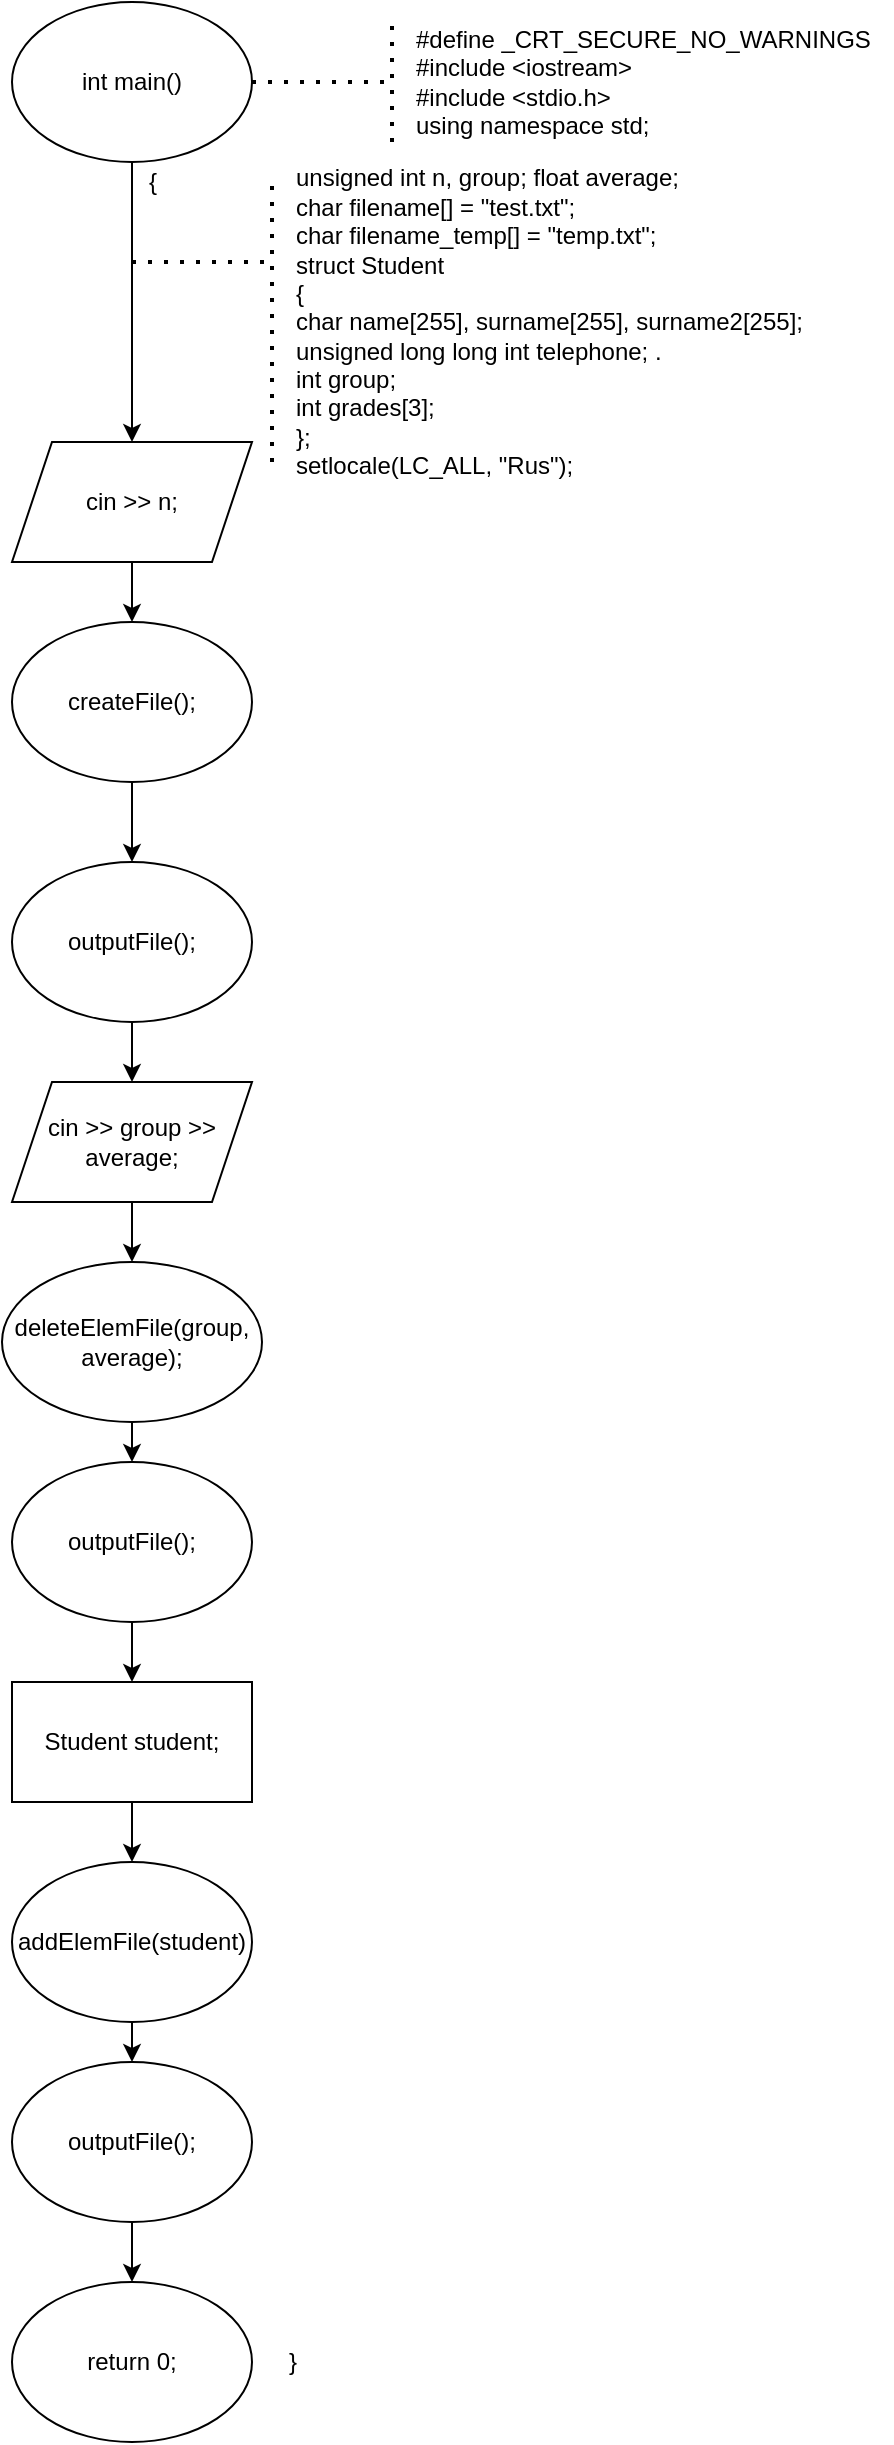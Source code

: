 <mxfile version="13.9.9" type="device"><diagram id="com3z-dgoxDAPDISfRIM" name="Страница 1"><mxGraphModel dx="852" dy="504" grid="1" gridSize="10" guides="1" tooltips="1" connect="1" arrows="1" fold="1" page="1" pageScale="1" pageWidth="827" pageHeight="1169" math="0" shadow="0"><root><mxCell id="0"/><mxCell id="1" parent="0"/><mxCell id="wjxXevtFUbBxegwfhA9p-15" style="edgeStyle=orthogonalEdgeStyle;rounded=0;orthogonalLoop=1;jettySize=auto;html=1;" edge="1" parent="1" source="wjxXevtFUbBxegwfhA9p-1" target="wjxXevtFUbBxegwfhA9p-14"><mxGeometry relative="1" as="geometry"/></mxCell><mxCell id="wjxXevtFUbBxegwfhA9p-1" value="int main()" style="ellipse;whiteSpace=wrap;html=1;" vertex="1" parent="1"><mxGeometry x="330" y="50" width="120" height="80" as="geometry"/></mxCell><mxCell id="wjxXevtFUbBxegwfhA9p-2" value="&lt;div&gt;#define _CRT_SECURE_NO_WARNINGS&lt;/div&gt;&lt;div&gt;#include &amp;lt;iostream&amp;gt;&lt;/div&gt;&lt;div&gt;#include &amp;lt;stdio.h&amp;gt;&lt;/div&gt;&lt;div&gt;using namespace std;&lt;/div&gt;" style="text;html=1;align=left;verticalAlign=middle;resizable=0;points=[];autosize=1;" vertex="1" parent="1"><mxGeometry x="530" y="60" width="240" height="60" as="geometry"/></mxCell><mxCell id="wjxXevtFUbBxegwfhA9p-3" value="" style="endArrow=none;dashed=1;html=1;dashPattern=1 3;strokeWidth=2;exitX=1;exitY=0.5;exitDx=0;exitDy=0;" edge="1" parent="1" source="wjxXevtFUbBxegwfhA9p-1"><mxGeometry width="50" height="50" relative="1" as="geometry"><mxPoint x="390" y="270" as="sourcePoint"/><mxPoint x="520" y="90" as="targetPoint"/></mxGeometry></mxCell><mxCell id="wjxXevtFUbBxegwfhA9p-4" value="" style="endArrow=none;dashed=1;html=1;dashPattern=1 3;strokeWidth=2;" edge="1" parent="1"><mxGeometry width="50" height="50" relative="1" as="geometry"><mxPoint x="520" y="120" as="sourcePoint"/><mxPoint x="520" y="60" as="targetPoint"/></mxGeometry></mxCell><mxCell id="wjxXevtFUbBxegwfhA9p-6" value="" style="endArrow=none;dashed=1;html=1;dashPattern=1 3;strokeWidth=2;" edge="1" parent="1"><mxGeometry width="50" height="50" relative="1" as="geometry"><mxPoint x="390" y="180" as="sourcePoint"/><mxPoint x="460" y="180" as="targetPoint"/></mxGeometry></mxCell><mxCell id="wjxXevtFUbBxegwfhA9p-7" value="&lt;div&gt;unsigned int n, group; float average;&lt;/div&gt;&lt;div&gt;char filename[] = &quot;test.txt&quot;;&lt;/div&gt;&lt;div&gt;char filename_temp[] = &quot;temp.txt&quot;;&lt;/div&gt;&lt;div&gt;struct Student&lt;/div&gt;&lt;div&gt;{&lt;/div&gt;&lt;div&gt;&lt;span&gt;&#9;&lt;/span&gt;char name[255], surname[255], surname2[255];&lt;/div&gt;&lt;div&gt;&lt;span&gt;&#9;&lt;/span&gt;unsigned long long int telephone; .&lt;/div&gt;&lt;div&gt;&lt;span&gt;&#9;&lt;/span&gt;int group;&lt;/div&gt;&lt;div&gt;&lt;span&gt;&#9;&lt;/span&gt;int grades[3];&lt;/div&gt;&lt;div&gt;};&lt;/div&gt;&lt;div&gt;setlocale(LC_ALL, &quot;Rus&quot;);&lt;br&gt;&lt;/div&gt;" style="text;html=1;align=left;verticalAlign=middle;resizable=0;points=[];autosize=1;" vertex="1" parent="1"><mxGeometry x="470" y="130" width="270" height="160" as="geometry"/></mxCell><mxCell id="wjxXevtFUbBxegwfhA9p-8" value="" style="endArrow=none;dashed=1;html=1;dashPattern=1 3;strokeWidth=2;" edge="1" parent="1"><mxGeometry width="50" height="50" relative="1" as="geometry"><mxPoint x="460" y="280" as="sourcePoint"/><mxPoint x="460" y="140" as="targetPoint"/></mxGeometry></mxCell><mxCell id="wjxXevtFUbBxegwfhA9p-11" style="edgeStyle=orthogonalEdgeStyle;rounded=0;orthogonalLoop=1;jettySize=auto;html=1;entryX=0.5;entryY=0;entryDx=0;entryDy=0;" edge="1" parent="1" source="wjxXevtFUbBxegwfhA9p-9" target="wjxXevtFUbBxegwfhA9p-10"><mxGeometry relative="1" as="geometry"/></mxCell><mxCell id="wjxXevtFUbBxegwfhA9p-9" value="createFile();" style="ellipse;whiteSpace=wrap;html=1;" vertex="1" parent="1"><mxGeometry x="330" y="360" width="120" height="80" as="geometry"/></mxCell><mxCell id="wjxXevtFUbBxegwfhA9p-13" style="edgeStyle=orthogonalEdgeStyle;rounded=0;orthogonalLoop=1;jettySize=auto;html=1;" edge="1" parent="1" source="wjxXevtFUbBxegwfhA9p-10" target="wjxXevtFUbBxegwfhA9p-17"><mxGeometry relative="1" as="geometry"><mxPoint x="390" y="600" as="targetPoint"/></mxGeometry></mxCell><mxCell id="wjxXevtFUbBxegwfhA9p-10" value="outputFile();" style="ellipse;whiteSpace=wrap;html=1;" vertex="1" parent="1"><mxGeometry x="330" y="480" width="120" height="80" as="geometry"/></mxCell><mxCell id="wjxXevtFUbBxegwfhA9p-16" style="edgeStyle=orthogonalEdgeStyle;rounded=0;orthogonalLoop=1;jettySize=auto;html=1;entryX=0.5;entryY=0;entryDx=0;entryDy=0;" edge="1" parent="1" source="wjxXevtFUbBxegwfhA9p-14" target="wjxXevtFUbBxegwfhA9p-9"><mxGeometry relative="1" as="geometry"/></mxCell><mxCell id="wjxXevtFUbBxegwfhA9p-14" value="cin &amp;gt;&amp;gt; n;" style="shape=parallelogram;perimeter=parallelogramPerimeter;whiteSpace=wrap;html=1;fixedSize=1;" vertex="1" parent="1"><mxGeometry x="330" y="270" width="120" height="60" as="geometry"/></mxCell><mxCell id="wjxXevtFUbBxegwfhA9p-18" style="edgeStyle=orthogonalEdgeStyle;rounded=0;orthogonalLoop=1;jettySize=auto;html=1;" edge="1" parent="1" source="wjxXevtFUbBxegwfhA9p-17" target="wjxXevtFUbBxegwfhA9p-19"><mxGeometry relative="1" as="geometry"><mxPoint x="390" y="680" as="targetPoint"/></mxGeometry></mxCell><mxCell id="wjxXevtFUbBxegwfhA9p-17" value="cin &amp;gt;&amp;gt; group &amp;gt;&amp;gt; average;" style="shape=parallelogram;perimeter=parallelogramPerimeter;whiteSpace=wrap;html=1;fixedSize=1;" vertex="1" parent="1"><mxGeometry x="330" y="590" width="120" height="60" as="geometry"/></mxCell><mxCell id="wjxXevtFUbBxegwfhA9p-20" style="edgeStyle=orthogonalEdgeStyle;rounded=0;orthogonalLoop=1;jettySize=auto;html=1;" edge="1" parent="1" source="wjxXevtFUbBxegwfhA9p-19"><mxGeometry relative="1" as="geometry"><mxPoint x="390" y="780" as="targetPoint"/></mxGeometry></mxCell><mxCell id="wjxXevtFUbBxegwfhA9p-19" value="deleteElemFile(group, average);" style="ellipse;whiteSpace=wrap;html=1;" vertex="1" parent="1"><mxGeometry x="325" y="680" width="130" height="80" as="geometry"/></mxCell><mxCell id="wjxXevtFUbBxegwfhA9p-22" style="edgeStyle=orthogonalEdgeStyle;rounded=0;orthogonalLoop=1;jettySize=auto;html=1;" edge="1" parent="1" source="wjxXevtFUbBxegwfhA9p-21" target="wjxXevtFUbBxegwfhA9p-23"><mxGeometry relative="1" as="geometry"><mxPoint x="390" y="880" as="targetPoint"/></mxGeometry></mxCell><mxCell id="wjxXevtFUbBxegwfhA9p-21" value="outputFile();" style="ellipse;whiteSpace=wrap;html=1;" vertex="1" parent="1"><mxGeometry x="330" y="780" width="120" height="80" as="geometry"/></mxCell><mxCell id="wjxXevtFUbBxegwfhA9p-25" style="edgeStyle=orthogonalEdgeStyle;rounded=0;orthogonalLoop=1;jettySize=auto;html=1;" edge="1" parent="1" source="wjxXevtFUbBxegwfhA9p-23" target="wjxXevtFUbBxegwfhA9p-26"><mxGeometry relative="1" as="geometry"><mxPoint x="390" y="980" as="targetPoint"/></mxGeometry></mxCell><mxCell id="wjxXevtFUbBxegwfhA9p-23" value="Student student;" style="rounded=0;whiteSpace=wrap;html=1;" vertex="1" parent="1"><mxGeometry x="330" y="890" width="120" height="60" as="geometry"/></mxCell><mxCell id="wjxXevtFUbBxegwfhA9p-27" style="edgeStyle=orthogonalEdgeStyle;rounded=0;orthogonalLoop=1;jettySize=auto;html=1;" edge="1" parent="1" source="wjxXevtFUbBxegwfhA9p-26"><mxGeometry relative="1" as="geometry"><mxPoint x="390" y="1080" as="targetPoint"/></mxGeometry></mxCell><mxCell id="wjxXevtFUbBxegwfhA9p-26" value="addElemFile(student)" style="ellipse;whiteSpace=wrap;html=1;" vertex="1" parent="1"><mxGeometry x="330" y="980" width="120" height="80" as="geometry"/></mxCell><mxCell id="wjxXevtFUbBxegwfhA9p-29" style="edgeStyle=orthogonalEdgeStyle;rounded=0;orthogonalLoop=1;jettySize=auto;html=1;" edge="1" parent="1" source="wjxXevtFUbBxegwfhA9p-28"><mxGeometry relative="1" as="geometry"><mxPoint x="390" y="1190" as="targetPoint"/></mxGeometry></mxCell><mxCell id="wjxXevtFUbBxegwfhA9p-28" value="outputFile();" style="ellipse;whiteSpace=wrap;html=1;" vertex="1" parent="1"><mxGeometry x="330" y="1080" width="120" height="80" as="geometry"/></mxCell><mxCell id="wjxXevtFUbBxegwfhA9p-30" value="return 0;" style="ellipse;whiteSpace=wrap;html=1;" vertex="1" parent="1"><mxGeometry x="330" y="1190" width="120" height="80" as="geometry"/></mxCell><mxCell id="wjxXevtFUbBxegwfhA9p-31" value="}" style="text;html=1;align=center;verticalAlign=middle;resizable=0;points=[];autosize=1;" vertex="1" parent="1"><mxGeometry x="460" y="1220" width="20" height="20" as="geometry"/></mxCell><mxCell id="wjxXevtFUbBxegwfhA9p-32" value="{" style="text;html=1;align=center;verticalAlign=middle;resizable=0;points=[];autosize=1;" vertex="1" parent="1"><mxGeometry x="390" y="130" width="20" height="20" as="geometry"/></mxCell></root></mxGraphModel></diagram></mxfile>